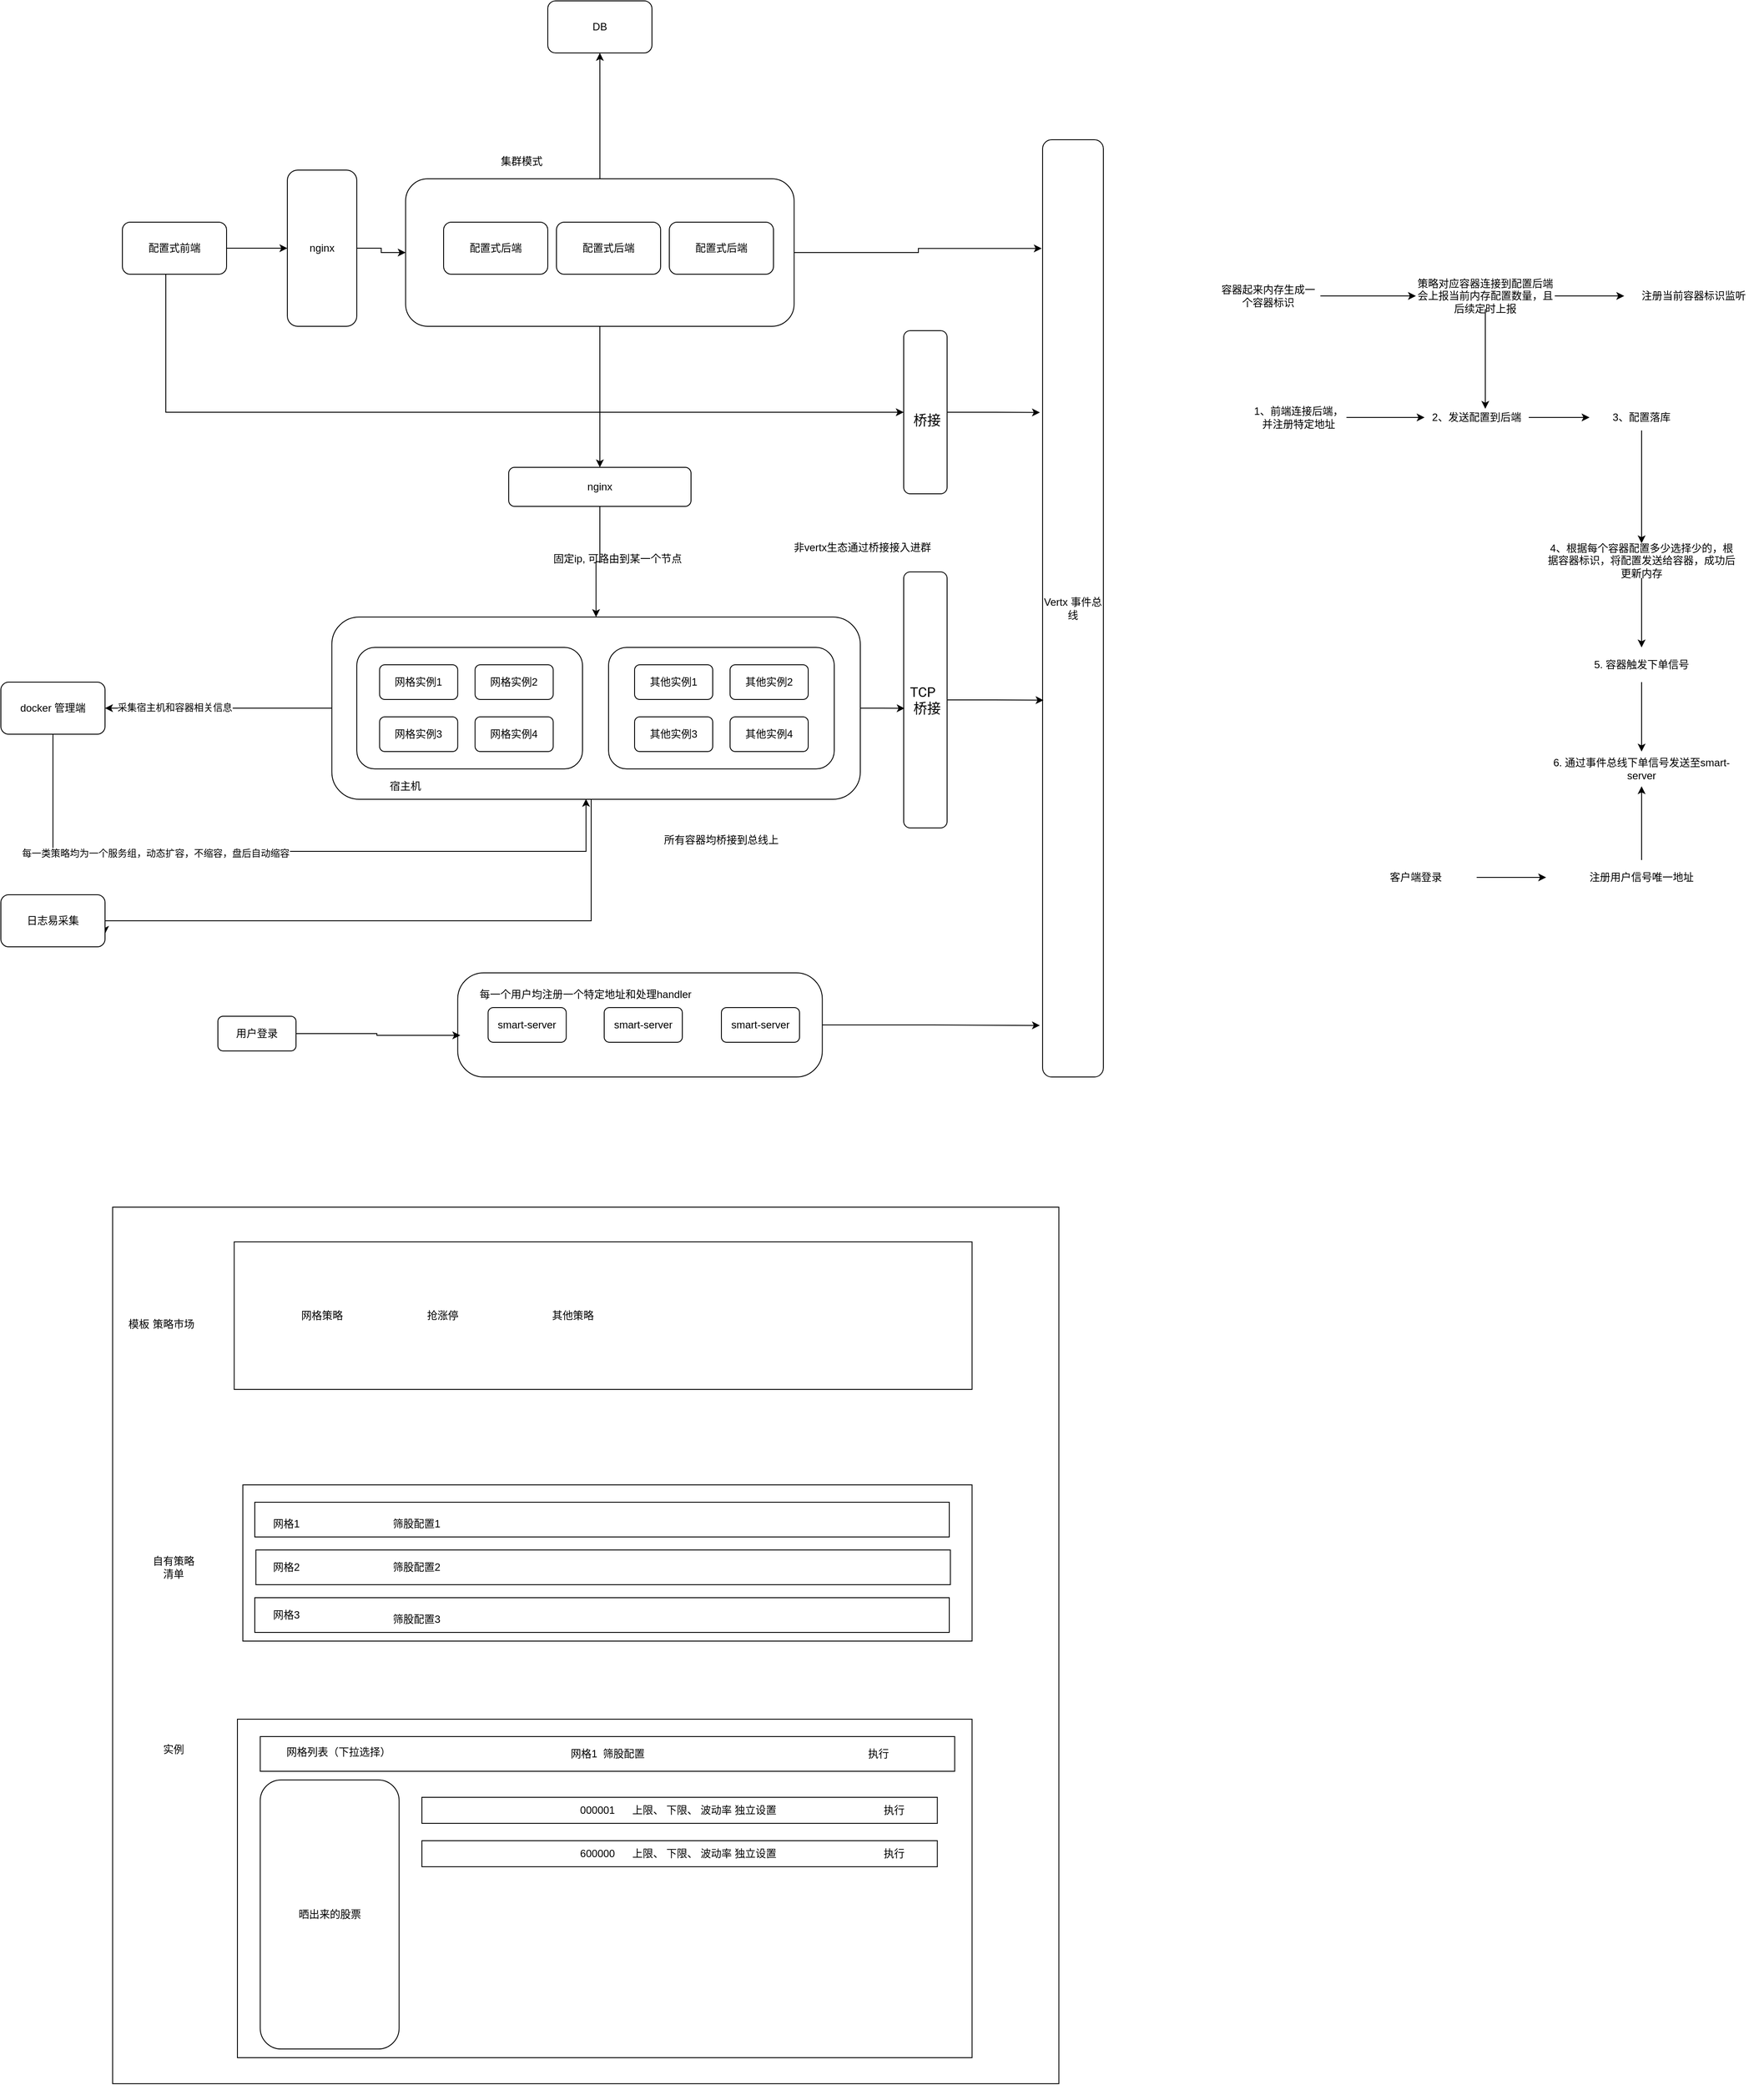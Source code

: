 <mxfile version="27.0.9">
  <diagram name="第 1 页" id="DatRSqzjEj-4WdcJNuNi">
    <mxGraphModel dx="2952" dy="1048" grid="1" gridSize="10" guides="1" tooltips="1" connect="1" arrows="1" fold="1" page="1" pageScale="1" pageWidth="1169" pageHeight="827" math="0" shadow="0">
      <root>
        <mxCell id="0" />
        <mxCell id="1" parent="0" />
        <mxCell id="C7FglE39jfFMQdv53OMV-79" value="" style="rounded=1;whiteSpace=wrap;html=1;arcSize=25;" vertex="1" parent="1">
          <mxGeometry x="416.25" y="1230" width="420" height="120" as="geometry" />
        </mxCell>
        <mxCell id="C7FglE39jfFMQdv53OMV-67" style="edgeStyle=orthogonalEdgeStyle;rounded=0;orthogonalLoop=1;jettySize=auto;html=1;entryX=1;entryY=0.5;entryDx=0;entryDy=0;" edge="1" parent="1" source="C7FglE39jfFMQdv53OMV-36" target="C7FglE39jfFMQdv53OMV-66">
          <mxGeometry relative="1" as="geometry" />
        </mxCell>
        <mxCell id="C7FglE39jfFMQdv53OMV-69" value="采集宿主机和容器相关信息" style="edgeLabel;html=1;align=center;verticalAlign=middle;resizable=0;points=[];" vertex="1" connectable="0" parent="C7FglE39jfFMQdv53OMV-67">
          <mxGeometry x="0.395" y="-1" relative="1" as="geometry">
            <mxPoint as="offset" />
          </mxGeometry>
        </mxCell>
        <mxCell id="C7FglE39jfFMQdv53OMV-103" style="edgeStyle=orthogonalEdgeStyle;rounded=0;orthogonalLoop=1;jettySize=auto;html=1;entryX=1;entryY=0.75;entryDx=0;entryDy=0;" edge="1" parent="1" source="C7FglE39jfFMQdv53OMV-36" target="C7FglE39jfFMQdv53OMV-101">
          <mxGeometry relative="1" as="geometry">
            <Array as="points">
              <mxPoint x="570" y="1170" />
              <mxPoint x="10" y="1170" />
            </Array>
          </mxGeometry>
        </mxCell>
        <mxCell id="C7FglE39jfFMQdv53OMV-36" value="" style="rounded=1;whiteSpace=wrap;html=1;" vertex="1" parent="1">
          <mxGeometry x="271.25" y="820" width="608.75" height="210" as="geometry" />
        </mxCell>
        <mxCell id="C7FglE39jfFMQdv53OMV-16" style="edgeStyle=orthogonalEdgeStyle;rounded=0;orthogonalLoop=1;jettySize=auto;html=1;" edge="1" parent="1" source="C7FglE39jfFMQdv53OMV-4" target="C7FglE39jfFMQdv53OMV-15">
          <mxGeometry relative="1" as="geometry" />
        </mxCell>
        <mxCell id="C7FglE39jfFMQdv53OMV-44" style="edgeStyle=orthogonalEdgeStyle;rounded=0;orthogonalLoop=1;jettySize=auto;html=1;exitX=0.5;exitY=1;exitDx=0;exitDy=0;" edge="1" parent="1" source="C7FglE39jfFMQdv53OMV-4" target="C7FglE39jfFMQdv53OMV-40">
          <mxGeometry relative="1" as="geometry" />
        </mxCell>
        <mxCell id="C7FglE39jfFMQdv53OMV-4" value="" style="rounded=1;whiteSpace=wrap;html=1;" vertex="1" parent="1">
          <mxGeometry x="356.25" y="315" width="447.5" height="170" as="geometry" />
        </mxCell>
        <mxCell id="C7FglE39jfFMQdv53OMV-11" style="edgeStyle=orthogonalEdgeStyle;rounded=0;orthogonalLoop=1;jettySize=auto;html=1;" edge="1" parent="1" source="C7FglE39jfFMQdv53OMV-1" target="C7FglE39jfFMQdv53OMV-10">
          <mxGeometry relative="1" as="geometry" />
        </mxCell>
        <mxCell id="C7FglE39jfFMQdv53OMV-98" style="edgeStyle=orthogonalEdgeStyle;rounded=0;orthogonalLoop=1;jettySize=auto;html=1;entryX=0;entryY=0.5;entryDx=0;entryDy=0;" edge="1" parent="1" source="C7FglE39jfFMQdv53OMV-1" target="C7FglE39jfFMQdv53OMV-97">
          <mxGeometry relative="1" as="geometry">
            <Array as="points">
              <mxPoint x="80" y="584" />
            </Array>
          </mxGeometry>
        </mxCell>
        <mxCell id="C7FglE39jfFMQdv53OMV-1" value="配置式前端" style="rounded=1;whiteSpace=wrap;html=1;" vertex="1" parent="1">
          <mxGeometry x="30" y="365" width="120" height="60" as="geometry" />
        </mxCell>
        <mxCell id="C7FglE39jfFMQdv53OMV-2" value="配置式后端" style="rounded=1;whiteSpace=wrap;html=1;" vertex="1" parent="1">
          <mxGeometry x="400" y="365" width="120" height="60" as="geometry" />
        </mxCell>
        <mxCell id="C7FglE39jfFMQdv53OMV-3" value="配置式后端" style="rounded=1;whiteSpace=wrap;html=1;" vertex="1" parent="1">
          <mxGeometry x="530" y="365" width="120" height="60" as="geometry" />
        </mxCell>
        <mxCell id="C7FglE39jfFMQdv53OMV-5" value="" style="rounded=1;whiteSpace=wrap;html=1;" vertex="1" parent="1">
          <mxGeometry x="300" y="855" width="260" height="140" as="geometry" />
        </mxCell>
        <mxCell id="C7FglE39jfFMQdv53OMV-6" value="网格实例1" style="rounded=1;whiteSpace=wrap;html=1;" vertex="1" parent="1">
          <mxGeometry x="326.25" y="875" width="90" height="40" as="geometry" />
        </mxCell>
        <mxCell id="C7FglE39jfFMQdv53OMV-7" value="网格实例2" style="rounded=1;whiteSpace=wrap;html=1;" vertex="1" parent="1">
          <mxGeometry x="436.25" y="875" width="90" height="40" as="geometry" />
        </mxCell>
        <mxCell id="C7FglE39jfFMQdv53OMV-8" value="网格实例3" style="rounded=1;whiteSpace=wrap;html=1;" vertex="1" parent="1">
          <mxGeometry x="326.25" y="935" width="90" height="40" as="geometry" />
        </mxCell>
        <mxCell id="C7FglE39jfFMQdv53OMV-9" value="网格实例4" style="rounded=1;whiteSpace=wrap;html=1;" vertex="1" parent="1">
          <mxGeometry x="436.25" y="935" width="90" height="40" as="geometry" />
        </mxCell>
        <mxCell id="C7FglE39jfFMQdv53OMV-12" style="edgeStyle=orthogonalEdgeStyle;rounded=0;orthogonalLoop=1;jettySize=auto;html=1;entryX=0;entryY=0.5;entryDx=0;entryDy=0;" edge="1" parent="1" source="C7FglE39jfFMQdv53OMV-10" target="C7FglE39jfFMQdv53OMV-4">
          <mxGeometry relative="1" as="geometry" />
        </mxCell>
        <mxCell id="C7FglE39jfFMQdv53OMV-10" value="nginx" style="rounded=1;whiteSpace=wrap;html=1;" vertex="1" parent="1">
          <mxGeometry x="220" y="305" width="80" height="180" as="geometry" />
        </mxCell>
        <mxCell id="C7FglE39jfFMQdv53OMV-13" value="集群模式" style="text;html=1;align=center;verticalAlign=middle;whiteSpace=wrap;rounded=0;" vertex="1" parent="1">
          <mxGeometry x="460" y="280" width="60" height="30" as="geometry" />
        </mxCell>
        <mxCell id="C7FglE39jfFMQdv53OMV-15" value="DB" style="rounded=1;whiteSpace=wrap;html=1;" vertex="1" parent="1">
          <mxGeometry x="520" y="110" width="120" height="60" as="geometry" />
        </mxCell>
        <mxCell id="C7FglE39jfFMQdv53OMV-17" value="Vertx 事件总线" style="rounded=1;whiteSpace=wrap;html=1;" vertex="1" parent="1">
          <mxGeometry x="1090" y="270" width="70" height="1080" as="geometry" />
        </mxCell>
        <mxCell id="C7FglE39jfFMQdv53OMV-18" value="配置式后端" style="rounded=1;whiteSpace=wrap;html=1;" vertex="1" parent="1">
          <mxGeometry x="660" y="365" width="120" height="60" as="geometry" />
        </mxCell>
        <mxCell id="C7FglE39jfFMQdv53OMV-20" value="" style="rounded=1;whiteSpace=wrap;html=1;" vertex="1" parent="1">
          <mxGeometry x="590" y="855" width="260" height="140" as="geometry" />
        </mxCell>
        <mxCell id="C7FglE39jfFMQdv53OMV-21" value="其他实例1" style="rounded=1;whiteSpace=wrap;html=1;" vertex="1" parent="1">
          <mxGeometry x="620" y="875" width="90" height="40" as="geometry" />
        </mxCell>
        <mxCell id="C7FglE39jfFMQdv53OMV-22" value="其他实例2" style="rounded=1;whiteSpace=wrap;html=1;" vertex="1" parent="1">
          <mxGeometry x="730" y="875" width="90" height="40" as="geometry" />
        </mxCell>
        <mxCell id="C7FglE39jfFMQdv53OMV-23" value="其他实例3" style="rounded=1;whiteSpace=wrap;html=1;" vertex="1" parent="1">
          <mxGeometry x="620" y="935" width="90" height="40" as="geometry" />
        </mxCell>
        <mxCell id="C7FglE39jfFMQdv53OMV-24" value="其他实例4" style="rounded=1;whiteSpace=wrap;html=1;" vertex="1" parent="1">
          <mxGeometry x="730" y="935" width="90" height="40" as="geometry" />
        </mxCell>
        <mxCell id="C7FglE39jfFMQdv53OMV-28" value="&lt;div style=&quot;--tw-border-spacing-x: 0; --tw-border-spacing-y: 0; --tw-translate-x: 0; --tw-translate-y: 0; --tw-rotate: 0; --tw-skew-x: 0; --tw-skew-y: 0; --tw-scale-x: 1; --tw-scale-y: 1; --tw-pan-x: ; --tw-pan-y: ; --tw-pinch-zoom: ; --tw-scroll-snap-strictness: proximity; --tw-gradient-from-position: ; --tw-gradient-via-position: ; --tw-gradient-to-position: ; --tw-ordinal: ; --tw-slashed-zero: ; --tw-numeric-figure: ; --tw-numeric-spacing: ; --tw-numeric-fraction: ; --tw-ring-inset: ; --tw-ring-offset-width: 0px; --tw-ring-offset-color: light-dark(#fff, #000000); --tw-ring-color: light-dark(rgba(59,130,246,.5), #4c89ec); --tw-ring-offset-shadow: 0 0 #0000; --tw-ring-shadow: 0 0 #0000; --tw-shadow: 0 0 #0000; --tw-shadow-colored: 0 0 #0000; --tw-blur: ; --tw-brightness: ; --tw-contrast: ; --tw-grayscale: ; --tw-hue-rotate: ; --tw-invert: ; --tw-saturate: ; --tw-sepia: ; --tw-drop-shadow: ; --tw-backdrop-blur: ; --tw-backdrop-brightness: ; --tw-backdrop-contrast: ; --tw-backdrop-grayscale: ; --tw-backdrop-hue-rotate: ; --tw-backdrop-invert: ; --tw-backdrop-opacity: ; --tw-backdrop-saturate: ; --tw-backdrop-sepia: ; --tw-contain-size: ; --tw-contain-layout: ; --tw-contain-paint: ; --tw-contain-style: ; box-sizing: border-box; border: 0px solid; text-decoration: inherit; display: inline-flex; flex-flow: wrap; align-items: center; gap: 0.5rem; font-family: __Roboto_5fd90a, __Roboto_Fallback_5fd90a, Roboto, ui-sans-serif, system-ui, -apple-system, BlinkMacSystemFont, &amp;quot;Segoe UI&amp;quot;, &amp;quot;Helvetica Neue&amp;quot;, Arial, &amp;quot;Noto Sans&amp;quot;, sans-serif, &amp;quot;Apple Color Emoji&amp;quot;, &amp;quot;Segoe UI Emoji&amp;quot;, &amp;quot;Segoe UI Symbol&amp;quot;, &amp;quot;Noto Color Emoji&amp;quot;; font-size: 15.75px; text-align: left; background-color: light-dark(rgb(255, 255, 255), rgb(18, 18, 18));&quot;&gt;TCP&lt;br&gt;&amp;nbsp;桥接&lt;/div&gt;" style="rounded=1;whiteSpace=wrap;html=1;" vertex="1" parent="1">
          <mxGeometry x="930" y="768" width="50" height="295" as="geometry" />
        </mxCell>
        <mxCell id="C7FglE39jfFMQdv53OMV-39" value="非vertx生态通过桥接接入进群" style="text;html=1;align=center;verticalAlign=middle;whiteSpace=wrap;rounded=0;" vertex="1" parent="1">
          <mxGeometry x="795" y="720" width="175" height="40" as="geometry" />
        </mxCell>
        <mxCell id="C7FglE39jfFMQdv53OMV-46" style="edgeStyle=orthogonalEdgeStyle;rounded=0;orthogonalLoop=1;jettySize=auto;html=1;exitX=0.5;exitY=1;exitDx=0;exitDy=0;entryX=0.5;entryY=0;entryDx=0;entryDy=0;" edge="1" parent="1" source="C7FglE39jfFMQdv53OMV-40" target="C7FglE39jfFMQdv53OMV-36">
          <mxGeometry relative="1" as="geometry" />
        </mxCell>
        <mxCell id="C7FglE39jfFMQdv53OMV-40" value="nginx" style="rounded=1;whiteSpace=wrap;html=1;" vertex="1" parent="1">
          <mxGeometry x="475" y="647.5" width="210" height="45" as="geometry" />
        </mxCell>
        <mxCell id="C7FglE39jfFMQdv53OMV-43" value="固定ip, 可路由到某一个节点" style="text;html=1;align=center;verticalAlign=middle;resizable=0;points=[];autosize=1;strokeColor=none;fillColor=none;" vertex="1" parent="1">
          <mxGeometry x="515" y="738" width="170" height="30" as="geometry" />
        </mxCell>
        <mxCell id="C7FglE39jfFMQdv53OMV-54" style="edgeStyle=orthogonalEdgeStyle;rounded=0;orthogonalLoop=1;jettySize=auto;html=1;entryX=0;entryY=0.5;entryDx=0;entryDy=0;" edge="1" parent="1" source="C7FglE39jfFMQdv53OMV-52" target="C7FglE39jfFMQdv53OMV-53">
          <mxGeometry relative="1" as="geometry" />
        </mxCell>
        <mxCell id="C7FglE39jfFMQdv53OMV-52" value="1、前端连接后端，并注册特定地址" style="text;html=1;align=center;verticalAlign=middle;whiteSpace=wrap;rounded=0;" vertex="1" parent="1">
          <mxGeometry x="1330" y="575" width="110" height="30" as="geometry" />
        </mxCell>
        <mxCell id="C7FglE39jfFMQdv53OMV-56" style="edgeStyle=orthogonalEdgeStyle;rounded=0;orthogonalLoop=1;jettySize=auto;html=1;" edge="1" parent="1" source="C7FglE39jfFMQdv53OMV-53" target="C7FglE39jfFMQdv53OMV-55">
          <mxGeometry relative="1" as="geometry" />
        </mxCell>
        <mxCell id="C7FglE39jfFMQdv53OMV-53" value="2、发送配置到后端" style="text;html=1;align=center;verticalAlign=middle;whiteSpace=wrap;rounded=0;" vertex="1" parent="1">
          <mxGeometry x="1530" y="575" width="120" height="30" as="geometry" />
        </mxCell>
        <mxCell id="C7FglE39jfFMQdv53OMV-62" style="edgeStyle=orthogonalEdgeStyle;rounded=0;orthogonalLoop=1;jettySize=auto;html=1;" edge="1" parent="1" source="C7FglE39jfFMQdv53OMV-55" target="C7FglE39jfFMQdv53OMV-59">
          <mxGeometry relative="1" as="geometry" />
        </mxCell>
        <mxCell id="C7FglE39jfFMQdv53OMV-55" value="3、配置落库" style="text;html=1;align=center;verticalAlign=middle;whiteSpace=wrap;rounded=0;" vertex="1" parent="1">
          <mxGeometry x="1720" y="575" width="120" height="30" as="geometry" />
        </mxCell>
        <mxCell id="C7FglE39jfFMQdv53OMV-64" value="" style="edgeStyle=orthogonalEdgeStyle;rounded=0;orthogonalLoop=1;jettySize=auto;html=1;" edge="1" parent="1" source="C7FglE39jfFMQdv53OMV-57" target="C7FglE39jfFMQdv53OMV-63">
          <mxGeometry relative="1" as="geometry" />
        </mxCell>
        <mxCell id="C7FglE39jfFMQdv53OMV-57" value="策略对应容器连接到配置后端会上报当前内存配置数量，且后续定时上报" style="text;html=1;align=center;verticalAlign=middle;whiteSpace=wrap;rounded=0;" vertex="1" parent="1">
          <mxGeometry x="1520" y="435" width="160" height="30" as="geometry" />
        </mxCell>
        <mxCell id="C7FglE39jfFMQdv53OMV-58" style="edgeStyle=orthogonalEdgeStyle;rounded=0;orthogonalLoop=1;jettySize=auto;html=1;entryX=0.583;entryY=0.167;entryDx=0;entryDy=0;entryPerimeter=0;" edge="1" parent="1" source="C7FglE39jfFMQdv53OMV-57" target="C7FglE39jfFMQdv53OMV-53">
          <mxGeometry relative="1" as="geometry" />
        </mxCell>
        <mxCell id="C7FglE39jfFMQdv53OMV-74" value="" style="edgeStyle=orthogonalEdgeStyle;rounded=0;orthogonalLoop=1;jettySize=auto;html=1;" edge="1" parent="1" source="C7FglE39jfFMQdv53OMV-59" target="C7FglE39jfFMQdv53OMV-73">
          <mxGeometry relative="1" as="geometry" />
        </mxCell>
        <mxCell id="C7FglE39jfFMQdv53OMV-59" value="4、根据每个容器配置多少选择少的，根据容器标识，将配置发送给容器，成功后更新内存" style="text;html=1;align=center;verticalAlign=middle;whiteSpace=wrap;rounded=0;" vertex="1" parent="1">
          <mxGeometry x="1670" y="735" width="220" height="40" as="geometry" />
        </mxCell>
        <mxCell id="C7FglE39jfFMQdv53OMV-61" style="edgeStyle=orthogonalEdgeStyle;rounded=0;orthogonalLoop=1;jettySize=auto;html=1;" edge="1" parent="1" source="C7FglE39jfFMQdv53OMV-60" target="C7FglE39jfFMQdv53OMV-57">
          <mxGeometry relative="1" as="geometry" />
        </mxCell>
        <mxCell id="C7FglE39jfFMQdv53OMV-60" value="容器起来内存生成一个容器标识" style="text;html=1;align=center;verticalAlign=middle;whiteSpace=wrap;rounded=0;" vertex="1" parent="1">
          <mxGeometry x="1290" y="435" width="120" height="30" as="geometry" />
        </mxCell>
        <mxCell id="C7FglE39jfFMQdv53OMV-63" value="注册当前容器标识监听" style="text;html=1;align=center;verticalAlign=middle;whiteSpace=wrap;rounded=0;" vertex="1" parent="1">
          <mxGeometry x="1760" y="435" width="160" height="30" as="geometry" />
        </mxCell>
        <mxCell id="C7FglE39jfFMQdv53OMV-65" value="宿主机" style="text;html=1;align=center;verticalAlign=middle;whiteSpace=wrap;rounded=0;" vertex="1" parent="1">
          <mxGeometry x="326" y="1000" width="60" height="30" as="geometry" />
        </mxCell>
        <mxCell id="C7FglE39jfFMQdv53OMV-66" value="docker 管理端" style="rounded=1;whiteSpace=wrap;html=1;" vertex="1" parent="1">
          <mxGeometry x="-110" y="895" width="120" height="60" as="geometry" />
        </mxCell>
        <mxCell id="C7FglE39jfFMQdv53OMV-70" style="edgeStyle=orthogonalEdgeStyle;rounded=0;orthogonalLoop=1;jettySize=auto;html=1;entryX=0.481;entryY=0.998;entryDx=0;entryDy=0;entryPerimeter=0;exitX=0.5;exitY=1;exitDx=0;exitDy=0;" edge="1" parent="1" source="C7FglE39jfFMQdv53OMV-66" target="C7FglE39jfFMQdv53OMV-36">
          <mxGeometry relative="1" as="geometry">
            <mxPoint x="-45.0" y="995" as="sourcePoint" />
            <mxPoint x="556.624" y="1070" as="targetPoint" />
            <Array as="points">
              <mxPoint x="-50" y="1090" />
              <mxPoint x="564" y="1090" />
            </Array>
          </mxGeometry>
        </mxCell>
        <mxCell id="C7FglE39jfFMQdv53OMV-71" value="每一类策略均为一个服务组，动态扩容，不缩容，盘后自动缩容" style="edgeLabel;html=1;align=center;verticalAlign=middle;resizable=0;points=[];" vertex="1" connectable="0" parent="C7FglE39jfFMQdv53OMV-70">
          <mxGeometry x="-0.375" y="-2" relative="1" as="geometry">
            <mxPoint as="offset" />
          </mxGeometry>
        </mxCell>
        <mxCell id="C7FglE39jfFMQdv53OMV-90" value="" style="edgeStyle=orthogonalEdgeStyle;rounded=0;orthogonalLoop=1;jettySize=auto;html=1;" edge="1" parent="1" source="C7FglE39jfFMQdv53OMV-73" target="C7FglE39jfFMQdv53OMV-89">
          <mxGeometry relative="1" as="geometry" />
        </mxCell>
        <mxCell id="C7FglE39jfFMQdv53OMV-73" value="5. 容器触发下单信号" style="text;html=1;align=center;verticalAlign=middle;whiteSpace=wrap;rounded=0;" vertex="1" parent="1">
          <mxGeometry x="1670" y="855" width="220" height="40" as="geometry" />
        </mxCell>
        <mxCell id="C7FglE39jfFMQdv53OMV-75" value="smart-server" style="rounded=1;whiteSpace=wrap;html=1;" vertex="1" parent="1">
          <mxGeometry x="451.25" y="1270" width="90" height="40" as="geometry" />
        </mxCell>
        <mxCell id="C7FglE39jfFMQdv53OMV-77" value="smart-server" style="rounded=1;whiteSpace=wrap;html=1;" vertex="1" parent="1">
          <mxGeometry x="585" y="1270" width="90" height="40" as="geometry" />
        </mxCell>
        <mxCell id="C7FglE39jfFMQdv53OMV-78" value="smart-server" style="rounded=1;whiteSpace=wrap;html=1;" vertex="1" parent="1">
          <mxGeometry x="720" y="1270" width="90" height="40" as="geometry" />
        </mxCell>
        <mxCell id="C7FglE39jfFMQdv53OMV-80" value="用户登录" style="rounded=1;whiteSpace=wrap;html=1;" vertex="1" parent="1">
          <mxGeometry x="140" y="1280" width="90" height="40" as="geometry" />
        </mxCell>
        <mxCell id="C7FglE39jfFMQdv53OMV-81" style="edgeStyle=orthogonalEdgeStyle;rounded=0;orthogonalLoop=1;jettySize=auto;html=1;entryX=0.007;entryY=0.6;entryDx=0;entryDy=0;entryPerimeter=0;" edge="1" parent="1" source="C7FglE39jfFMQdv53OMV-80" target="C7FglE39jfFMQdv53OMV-79">
          <mxGeometry relative="1" as="geometry" />
        </mxCell>
        <mxCell id="C7FglE39jfFMQdv53OMV-83" value="每一个用户均注册一个特定地址和处理handler" style="text;html=1;align=center;verticalAlign=middle;whiteSpace=wrap;rounded=0;" vertex="1" parent="1">
          <mxGeometry x="426.25" y="1250" width="275" height="10" as="geometry" />
        </mxCell>
        <mxCell id="C7FglE39jfFMQdv53OMV-85" style="edgeStyle=orthogonalEdgeStyle;rounded=0;orthogonalLoop=1;jettySize=auto;html=1;entryX=0.021;entryY=0.533;entryDx=0;entryDy=0;entryPerimeter=0;" edge="1" parent="1" source="C7FglE39jfFMQdv53OMV-36" target="C7FglE39jfFMQdv53OMV-28">
          <mxGeometry relative="1" as="geometry" />
        </mxCell>
        <mxCell id="C7FglE39jfFMQdv53OMV-86" style="edgeStyle=orthogonalEdgeStyle;rounded=0;orthogonalLoop=1;jettySize=auto;html=1;entryX=0.015;entryY=0.598;entryDx=0;entryDy=0;entryPerimeter=0;" edge="1" parent="1" source="C7FglE39jfFMQdv53OMV-28" target="C7FglE39jfFMQdv53OMV-17">
          <mxGeometry relative="1" as="geometry" />
        </mxCell>
        <mxCell id="C7FglE39jfFMQdv53OMV-87" style="edgeStyle=orthogonalEdgeStyle;rounded=0;orthogonalLoop=1;jettySize=auto;html=1;entryX=-0.045;entryY=0.945;entryDx=0;entryDy=0;entryPerimeter=0;" edge="1" parent="1" source="C7FglE39jfFMQdv53OMV-79" target="C7FglE39jfFMQdv53OMV-17">
          <mxGeometry relative="1" as="geometry" />
        </mxCell>
        <mxCell id="C7FglE39jfFMQdv53OMV-88" style="edgeStyle=orthogonalEdgeStyle;rounded=0;orthogonalLoop=1;jettySize=auto;html=1;entryX=-0.015;entryY=0.116;entryDx=0;entryDy=0;entryPerimeter=0;" edge="1" parent="1" source="C7FglE39jfFMQdv53OMV-4" target="C7FglE39jfFMQdv53OMV-17">
          <mxGeometry relative="1" as="geometry" />
        </mxCell>
        <mxCell id="C7FglE39jfFMQdv53OMV-89" value="6. 通过事件总线下单信号发送至smart-server" style="text;html=1;align=center;verticalAlign=middle;whiteSpace=wrap;rounded=0;" vertex="1" parent="1">
          <mxGeometry x="1670" y="975" width="220" height="40" as="geometry" />
        </mxCell>
        <mxCell id="C7FglE39jfFMQdv53OMV-92" style="edgeStyle=orthogonalEdgeStyle;rounded=0;orthogonalLoop=1;jettySize=auto;html=1;" edge="1" parent="1" source="C7FglE39jfFMQdv53OMV-91" target="C7FglE39jfFMQdv53OMV-89">
          <mxGeometry relative="1" as="geometry" />
        </mxCell>
        <mxCell id="C7FglE39jfFMQdv53OMV-91" value="注册用户信号唯一地址" style="text;html=1;align=center;verticalAlign=middle;whiteSpace=wrap;rounded=0;" vertex="1" parent="1">
          <mxGeometry x="1670" y="1100" width="220" height="40" as="geometry" />
        </mxCell>
        <mxCell id="C7FglE39jfFMQdv53OMV-94" style="edgeStyle=orthogonalEdgeStyle;rounded=0;orthogonalLoop=1;jettySize=auto;html=1;entryX=0;entryY=0.5;entryDx=0;entryDy=0;" edge="1" parent="1" source="C7FglE39jfFMQdv53OMV-93" target="C7FglE39jfFMQdv53OMV-91">
          <mxGeometry relative="1" as="geometry" />
        </mxCell>
        <mxCell id="C7FglE39jfFMQdv53OMV-93" value="客户端登录" style="text;html=1;align=center;verticalAlign=middle;whiteSpace=wrap;rounded=0;" vertex="1" parent="1">
          <mxGeometry x="1450" y="1102.5" width="140" height="35" as="geometry" />
        </mxCell>
        <mxCell id="C7FglE39jfFMQdv53OMV-97" value="&lt;div style=&quot;--tw-border-spacing-x: 0; --tw-border-spacing-y: 0; --tw-translate-x: 0; --tw-translate-y: 0; --tw-rotate: 0; --tw-skew-x: 0; --tw-skew-y: 0; --tw-scale-x: 1; --tw-scale-y: 1; --tw-pan-x: ; --tw-pan-y: ; --tw-pinch-zoom: ; --tw-scroll-snap-strictness: proximity; --tw-gradient-from-position: ; --tw-gradient-via-position: ; --tw-gradient-to-position: ; --tw-ordinal: ; --tw-slashed-zero: ; --tw-numeric-figure: ; --tw-numeric-spacing: ; --tw-numeric-fraction: ; --tw-ring-inset: ; --tw-ring-offset-width: 0px; --tw-ring-offset-color: light-dark(#fff, #000000); --tw-ring-color: light-dark(rgba(59,130,246,.5), #4c89ec); --tw-ring-offset-shadow: 0 0 #0000; --tw-ring-shadow: 0 0 #0000; --tw-shadow: 0 0 #0000; --tw-shadow-colored: 0 0 #0000; --tw-blur: ; --tw-brightness: ; --tw-contrast: ; --tw-grayscale: ; --tw-hue-rotate: ; --tw-invert: ; --tw-saturate: ; --tw-sepia: ; --tw-drop-shadow: ; --tw-backdrop-blur: ; --tw-backdrop-brightness: ; --tw-backdrop-contrast: ; --tw-backdrop-grayscale: ; --tw-backdrop-hue-rotate: ; --tw-backdrop-invert: ; --tw-backdrop-opacity: ; --tw-backdrop-saturate: ; --tw-backdrop-sepia: ; --tw-contain-size: ; --tw-contain-layout: ; --tw-contain-paint: ; --tw-contain-style: ; box-sizing: border-box; border: 0px solid; text-decoration: inherit; display: inline-flex; flex-flow: wrap; align-items: center; gap: 0.5rem; font-family: __Roboto_5fd90a, __Roboto_Fallback_5fd90a, Roboto, ui-sans-serif, system-ui, -apple-system, BlinkMacSystemFont, &amp;quot;Segoe UI&amp;quot;, &amp;quot;Helvetica Neue&amp;quot;, Arial, &amp;quot;Noto Sans&amp;quot;, sans-serif, &amp;quot;Apple Color Emoji&amp;quot;, &amp;quot;Segoe UI Emoji&amp;quot;, &amp;quot;Segoe UI Symbol&amp;quot;, &amp;quot;Noto Color Emoji&amp;quot;; font-size: 15.75px; text-align: left; background-color: light-dark(rgb(255, 255, 255), rgb(18, 18, 18));&quot;&gt;&lt;br&gt;&amp;nbsp;桥接&lt;/div&gt;" style="rounded=1;whiteSpace=wrap;html=1;" vertex="1" parent="1">
          <mxGeometry x="930" y="490" width="50" height="188" as="geometry" />
        </mxCell>
        <mxCell id="C7FglE39jfFMQdv53OMV-99" style="edgeStyle=orthogonalEdgeStyle;rounded=0;orthogonalLoop=1;jettySize=auto;html=1;entryX=-0.045;entryY=0.291;entryDx=0;entryDy=0;entryPerimeter=0;" edge="1" parent="1" source="C7FglE39jfFMQdv53OMV-97" target="C7FglE39jfFMQdv53OMV-17">
          <mxGeometry relative="1" as="geometry" />
        </mxCell>
        <mxCell id="C7FglE39jfFMQdv53OMV-100" value="所有容器均桥接到总线上" style="text;html=1;align=center;verticalAlign=middle;whiteSpace=wrap;rounded=0;" vertex="1" parent="1">
          <mxGeometry x="620" y="1063" width="200" height="27" as="geometry" />
        </mxCell>
        <mxCell id="C7FglE39jfFMQdv53OMV-101" value="日志易采集" style="rounded=1;whiteSpace=wrap;html=1;" vertex="1" parent="1">
          <mxGeometry x="-110" y="1140" width="120" height="60" as="geometry" />
        </mxCell>
        <mxCell id="C7FglE39jfFMQdv53OMV-104" value="" style="rounded=0;whiteSpace=wrap;html=1;" vertex="1" parent="1">
          <mxGeometry x="18.75" y="1500" width="1090" height="1010" as="geometry" />
        </mxCell>
        <mxCell id="C7FglE39jfFMQdv53OMV-105" value="模板" style="text;html=1;align=center;verticalAlign=middle;whiteSpace=wrap;rounded=0;" vertex="1" parent="1">
          <mxGeometry x="18.75" y="1620" width="60" height="30" as="geometry" />
        </mxCell>
        <mxCell id="C7FglE39jfFMQdv53OMV-106" value="" style="rounded=0;whiteSpace=wrap;html=1;" vertex="1" parent="1">
          <mxGeometry x="158.75" y="1540" width="850" height="170" as="geometry" />
        </mxCell>
        <mxCell id="C7FglE39jfFMQdv53OMV-107" value="策略市场" style="text;html=1;align=center;verticalAlign=middle;whiteSpace=wrap;rounded=0;" vertex="1" parent="1">
          <mxGeometry x="58.75" y="1620" width="60" height="30" as="geometry" />
        </mxCell>
        <mxCell id="C7FglE39jfFMQdv53OMV-108" value="网格策略" style="text;html=1;align=center;verticalAlign=middle;whiteSpace=wrap;rounded=0;" vertex="1" parent="1">
          <mxGeometry x="230" y="1610" width="60" height="30" as="geometry" />
        </mxCell>
        <mxCell id="C7FglE39jfFMQdv53OMV-109" value="抢涨停" style="text;html=1;align=center;verticalAlign=middle;whiteSpace=wrap;rounded=0;" vertex="1" parent="1">
          <mxGeometry x="368.75" y="1610" width="60" height="30" as="geometry" />
        </mxCell>
        <mxCell id="C7FglE39jfFMQdv53OMV-110" value="其他策略" style="text;html=1;align=center;verticalAlign=middle;whiteSpace=wrap;rounded=0;" vertex="1" parent="1">
          <mxGeometry x="518.75" y="1610" width="60" height="30" as="geometry" />
        </mxCell>
        <mxCell id="C7FglE39jfFMQdv53OMV-112" value="" style="rounded=0;whiteSpace=wrap;html=1;" vertex="1" parent="1">
          <mxGeometry x="168.75" y="1820" width="840" height="180" as="geometry" />
        </mxCell>
        <mxCell id="C7FglE39jfFMQdv53OMV-114" value="自有策略清单" style="text;html=1;align=center;verticalAlign=middle;whiteSpace=wrap;rounded=0;" vertex="1" parent="1">
          <mxGeometry x="58.75" y="1900" width="60" height="30" as="geometry" />
        </mxCell>
        <mxCell id="C7FglE39jfFMQdv53OMV-115" value="" style="rounded=0;whiteSpace=wrap;html=1;" vertex="1" parent="1">
          <mxGeometry x="182.5" y="1840" width="800" height="40" as="geometry" />
        </mxCell>
        <mxCell id="C7FglE39jfFMQdv53OMV-116" value="" style="rounded=0;whiteSpace=wrap;html=1;" vertex="1" parent="1">
          <mxGeometry x="183.75" y="1895" width="800" height="40" as="geometry" />
        </mxCell>
        <mxCell id="C7FglE39jfFMQdv53OMV-117" value="" style="rounded=0;whiteSpace=wrap;html=1;" vertex="1" parent="1">
          <mxGeometry x="182.5" y="1950" width="800" height="40" as="geometry" />
        </mxCell>
        <mxCell id="C7FglE39jfFMQdv53OMV-118" value="网格1" style="text;html=1;align=center;verticalAlign=middle;whiteSpace=wrap;rounded=0;" vertex="1" parent="1">
          <mxGeometry x="188.75" y="1850" width="60" height="30" as="geometry" />
        </mxCell>
        <mxCell id="C7FglE39jfFMQdv53OMV-119" value="网格2" style="text;html=1;align=center;verticalAlign=middle;whiteSpace=wrap;rounded=0;" vertex="1" parent="1">
          <mxGeometry x="188.75" y="1900" width="60" height="30" as="geometry" />
        </mxCell>
        <mxCell id="C7FglE39jfFMQdv53OMV-120" value="网格3" style="text;html=1;align=center;verticalAlign=middle;whiteSpace=wrap;rounded=0;" vertex="1" parent="1">
          <mxGeometry x="188.75" y="1955" width="60" height="30" as="geometry" />
        </mxCell>
        <mxCell id="C7FglE39jfFMQdv53OMV-121" value="筛股配置1" style="text;html=1;align=center;verticalAlign=middle;whiteSpace=wrap;rounded=0;" vertex="1" parent="1">
          <mxGeometry x="308.75" y="1850" width="120" height="30" as="geometry" />
        </mxCell>
        <mxCell id="C7FglE39jfFMQdv53OMV-122" value="筛股配置2" style="text;html=1;align=center;verticalAlign=middle;whiteSpace=wrap;rounded=0;" vertex="1" parent="1">
          <mxGeometry x="308.75" y="1900" width="120" height="30" as="geometry" />
        </mxCell>
        <mxCell id="C7FglE39jfFMQdv53OMV-124" value="筛股配置3" style="text;html=1;align=center;verticalAlign=middle;whiteSpace=wrap;rounded=0;" vertex="1" parent="1">
          <mxGeometry x="308.75" y="1960" width="120" height="30" as="geometry" />
        </mxCell>
        <mxCell id="C7FglE39jfFMQdv53OMV-125" value="实例" style="text;html=1;align=center;verticalAlign=middle;whiteSpace=wrap;rounded=0;" vertex="1" parent="1">
          <mxGeometry x="58.75" y="2110" width="60" height="30" as="geometry" />
        </mxCell>
        <mxCell id="C7FglE39jfFMQdv53OMV-126" value="" style="rounded=0;whiteSpace=wrap;html=1;" vertex="1" parent="1">
          <mxGeometry x="162.5" y="2090" width="846.25" height="390" as="geometry" />
        </mxCell>
        <mxCell id="C7FglE39jfFMQdv53OMV-127" value="网格1&amp;nbsp; 筛股配置" style="rounded=0;whiteSpace=wrap;html=1;" vertex="1" parent="1">
          <mxGeometry x="188.75" y="2110" width="800" height="40" as="geometry" />
        </mxCell>
        <mxCell id="C7FglE39jfFMQdv53OMV-128" value="执行" style="text;html=1;align=center;verticalAlign=middle;whiteSpace=wrap;rounded=0;" vertex="1" parent="1">
          <mxGeometry x="871.25" y="2115" width="60" height="30" as="geometry" />
        </mxCell>
        <mxCell id="C7FglE39jfFMQdv53OMV-129" value="晒出来的股票" style="rounded=1;whiteSpace=wrap;html=1;" vertex="1" parent="1">
          <mxGeometry x="188.75" y="2160" width="160" height="310" as="geometry" />
        </mxCell>
        <mxCell id="C7FglE39jfFMQdv53OMV-130" value="000001&amp;nbsp; &amp;nbsp; &amp;nbsp; 上限、 下限、 波动率 独立设置&amp;nbsp;" style="rounded=0;whiteSpace=wrap;html=1;" vertex="1" parent="1">
          <mxGeometry x="375" y="2180" width="593.75" height="30" as="geometry" />
        </mxCell>
        <mxCell id="C7FglE39jfFMQdv53OMV-131" value="网格列表（下拉选择）" style="text;html=1;align=center;verticalAlign=middle;whiteSpace=wrap;rounded=0;" vertex="1" parent="1">
          <mxGeometry x="193.75" y="2115" width="170" height="25" as="geometry" />
        </mxCell>
        <mxCell id="C7FglE39jfFMQdv53OMV-132" value="600000&amp;nbsp; &amp;nbsp; &amp;nbsp; 上限、 下限、 波动率 独立设置&amp;nbsp;" style="rounded=0;whiteSpace=wrap;html=1;" vertex="1" parent="1">
          <mxGeometry x="375" y="2230" width="593.75" height="30" as="geometry" />
        </mxCell>
        <mxCell id="C7FglE39jfFMQdv53OMV-133" value="执行" style="text;html=1;align=center;verticalAlign=middle;whiteSpace=wrap;rounded=0;" vertex="1" parent="1">
          <mxGeometry x="888.75" y="2180" width="60" height="30" as="geometry" />
        </mxCell>
        <mxCell id="C7FglE39jfFMQdv53OMV-134" value="执行" style="text;html=1;align=center;verticalAlign=middle;whiteSpace=wrap;rounded=0;" vertex="1" parent="1">
          <mxGeometry x="888.75" y="2230" width="60" height="30" as="geometry" />
        </mxCell>
      </root>
    </mxGraphModel>
  </diagram>
</mxfile>
